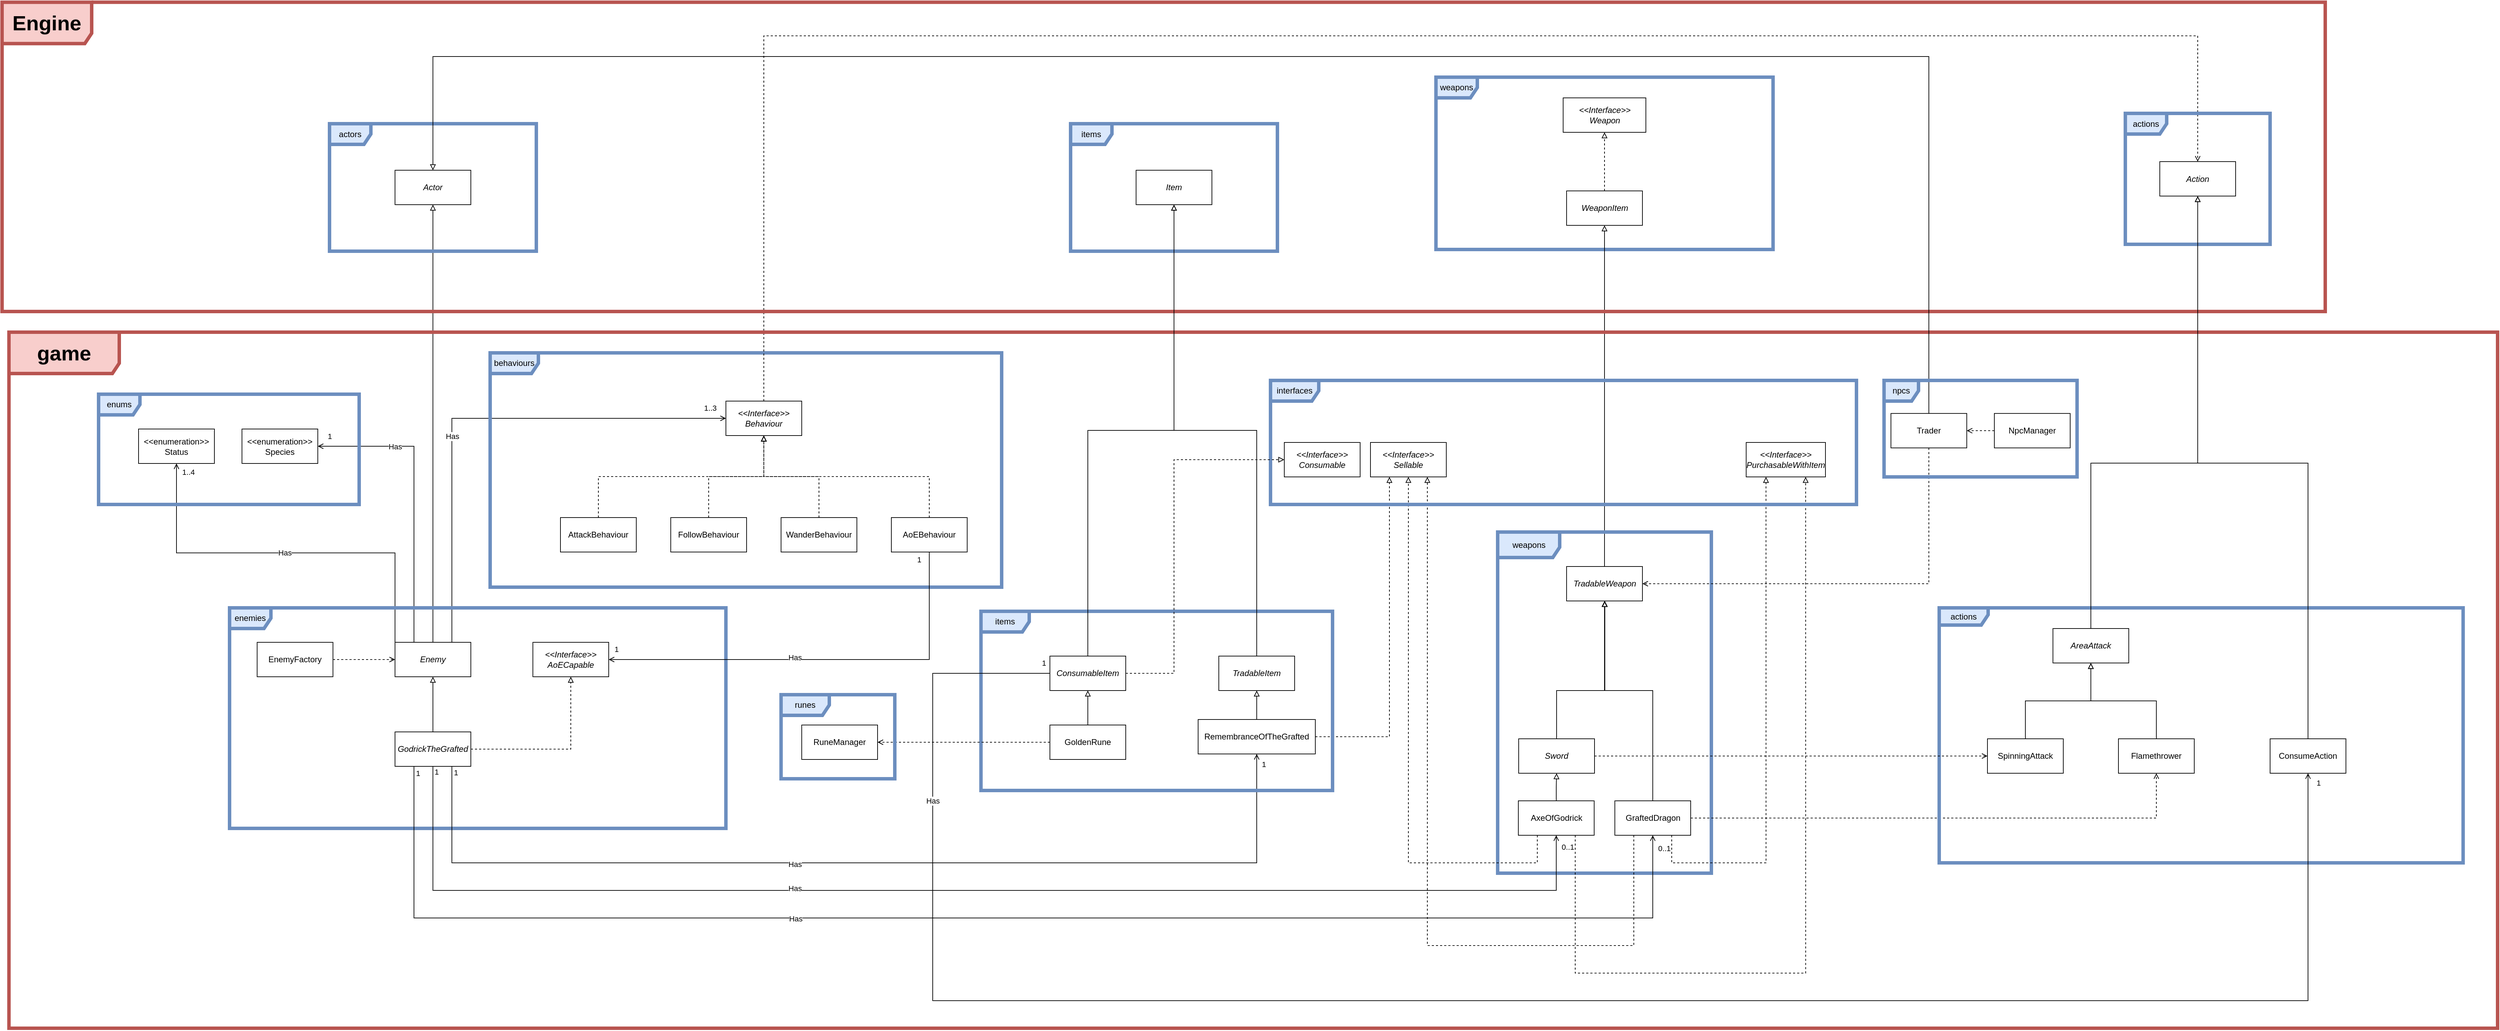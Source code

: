 <mxfile version="21.3.0" type="device">
  <diagram name="Page-1" id="ZRpeHJHbZz1wf80iPmkk">
    <mxGraphModel dx="5170" dy="3650" grid="1" gridSize="10" guides="1" tooltips="1" connect="1" arrows="1" fold="1" page="1" pageScale="1" pageWidth="850" pageHeight="1100" math="0" shadow="0">
      <root>
        <mxCell id="0" />
        <mxCell id="1" parent="0" />
        <mxCell id="Ymar8S3VfAMfCvI-emSc-20" style="edgeStyle=orthogonalEdgeStyle;rounded=0;orthogonalLoop=1;jettySize=auto;html=1;exitX=1;exitY=0.5;exitDx=0;exitDy=0;entryX=0;entryY=0.5;entryDx=0;entryDy=0;dashed=1;endArrow=open;endFill=0;" edge="1" parent="1" source="Ymar8S3VfAMfCvI-emSc-21" target="Ymar8S3VfAMfCvI-emSc-32">
          <mxGeometry relative="1" as="geometry" />
        </mxCell>
        <mxCell id="Ymar8S3VfAMfCvI-emSc-21" value="EnemyFactory" style="html=1;whiteSpace=wrap;" vertex="1" parent="1">
          <mxGeometry x="920" y="480" width="110" height="50" as="geometry" />
        </mxCell>
        <mxCell id="Ymar8S3VfAMfCvI-emSc-22" style="edgeStyle=orthogonalEdgeStyle;rounded=0;orthogonalLoop=1;jettySize=auto;html=1;exitX=0.5;exitY=0;exitDx=0;exitDy=0;endArrow=block;endFill=0;" edge="1" parent="1" source="Ymar8S3VfAMfCvI-emSc-32" target="Ymar8S3VfAMfCvI-emSc-34">
          <mxGeometry relative="1" as="geometry" />
        </mxCell>
        <mxCell id="Ymar8S3VfAMfCvI-emSc-23" style="edgeStyle=orthogonalEdgeStyle;rounded=0;orthogonalLoop=1;jettySize=auto;html=1;exitX=0.75;exitY=0;exitDx=0;exitDy=0;entryX=0;entryY=0.5;entryDx=0;entryDy=0;endArrow=open;endFill=0;" edge="1" parent="1" source="Ymar8S3VfAMfCvI-emSc-32" target="Ymar8S3VfAMfCvI-emSc-50">
          <mxGeometry relative="1" as="geometry" />
        </mxCell>
        <mxCell id="Ymar8S3VfAMfCvI-emSc-24" value="Has" style="edgeLabel;html=1;align=center;verticalAlign=middle;resizable=0;points=[];" vertex="1" connectable="0" parent="Ymar8S3VfAMfCvI-emSc-23">
          <mxGeometry x="-0.181" relative="1" as="geometry">
            <mxPoint y="-3" as="offset" />
          </mxGeometry>
        </mxCell>
        <mxCell id="Ymar8S3VfAMfCvI-emSc-25" value="1..3" style="edgeLabel;html=1;align=center;verticalAlign=middle;resizable=0;points=[];" vertex="1" connectable="0" parent="Ymar8S3VfAMfCvI-emSc-23">
          <mxGeometry x="0.935" relative="1" as="geometry">
            <mxPoint y="-15" as="offset" />
          </mxGeometry>
        </mxCell>
        <mxCell id="Ymar8S3VfAMfCvI-emSc-26" style="edgeStyle=orthogonalEdgeStyle;rounded=0;orthogonalLoop=1;jettySize=auto;html=1;exitX=0.25;exitY=0;exitDx=0;exitDy=0;entryX=1;entryY=0.5;entryDx=0;entryDy=0;endArrow=open;endFill=0;" edge="1" parent="1" source="Ymar8S3VfAMfCvI-emSc-32" target="Ymar8S3VfAMfCvI-emSc-52">
          <mxGeometry relative="1" as="geometry" />
        </mxCell>
        <mxCell id="Ymar8S3VfAMfCvI-emSc-27" value="Has" style="edgeLabel;html=1;align=center;verticalAlign=middle;resizable=0;points=[];" vertex="1" connectable="0" parent="Ymar8S3VfAMfCvI-emSc-26">
          <mxGeometry x="0.474" relative="1" as="geometry">
            <mxPoint as="offset" />
          </mxGeometry>
        </mxCell>
        <mxCell id="Ymar8S3VfAMfCvI-emSc-28" value="1" style="edgeLabel;html=1;align=center;verticalAlign=middle;resizable=0;points=[];" vertex="1" connectable="0" parent="Ymar8S3VfAMfCvI-emSc-26">
          <mxGeometry x="0.921" y="-1" relative="1" as="geometry">
            <mxPoint y="-14" as="offset" />
          </mxGeometry>
        </mxCell>
        <mxCell id="Ymar8S3VfAMfCvI-emSc-29" style="edgeStyle=orthogonalEdgeStyle;rounded=0;orthogonalLoop=1;jettySize=auto;html=1;exitX=0;exitY=0;exitDx=0;exitDy=0;entryX=0.5;entryY=1;entryDx=0;entryDy=0;endArrow=open;endFill=0;" edge="1" parent="1" source="Ymar8S3VfAMfCvI-emSc-32" target="Ymar8S3VfAMfCvI-emSc-53">
          <mxGeometry relative="1" as="geometry" />
        </mxCell>
        <mxCell id="Ymar8S3VfAMfCvI-emSc-30" value="Has" style="edgeLabel;html=1;align=center;verticalAlign=middle;resizable=0;points=[];" vertex="1" connectable="0" parent="Ymar8S3VfAMfCvI-emSc-29">
          <mxGeometry x="-0.021" y="1" relative="1" as="geometry">
            <mxPoint x="-8" y="-2" as="offset" />
          </mxGeometry>
        </mxCell>
        <mxCell id="Ymar8S3VfAMfCvI-emSc-31" value="1..4" style="edgeLabel;html=1;align=center;verticalAlign=middle;resizable=0;points=[];" vertex="1" connectable="0" parent="Ymar8S3VfAMfCvI-emSc-29">
          <mxGeometry x="0.957" y="-1" relative="1" as="geometry">
            <mxPoint x="16" as="offset" />
          </mxGeometry>
        </mxCell>
        <mxCell id="Ymar8S3VfAMfCvI-emSc-32" value="&lt;i&gt;Enemy&lt;/i&gt;" style="html=1;whiteSpace=wrap;" vertex="1" parent="1">
          <mxGeometry x="1120" y="480" width="110" height="50" as="geometry" />
        </mxCell>
        <mxCell id="Ymar8S3VfAMfCvI-emSc-33" value="actors" style="shape=umlFrame;whiteSpace=wrap;html=1;pointerEvents=0;fillColor=#dae8fc;strokeColor=#6c8ebf;strokeWidth=5;" vertex="1" parent="1">
          <mxGeometry x="1025" y="-272.5" width="300" height="185" as="geometry" />
        </mxCell>
        <mxCell id="Ymar8S3VfAMfCvI-emSc-34" value="&lt;i&gt;Actor&lt;/i&gt;" style="html=1;whiteSpace=wrap;" vertex="1" parent="1">
          <mxGeometry x="1120" y="-205" width="110" height="50" as="geometry" />
        </mxCell>
        <mxCell id="Ymar8S3VfAMfCvI-emSc-43" value="behaviours" style="shape=umlFrame;whiteSpace=wrap;html=1;pointerEvents=0;width=70;height=30;fillColor=#dae8fc;strokeColor=#6c8ebf;strokeWidth=5;" vertex="1" parent="1">
          <mxGeometry x="1258" y="60" width="742" height="340" as="geometry" />
        </mxCell>
        <mxCell id="Ymar8S3VfAMfCvI-emSc-96" style="edgeStyle=orthogonalEdgeStyle;rounded=0;orthogonalLoop=1;jettySize=auto;html=1;exitX=0.5;exitY=0;exitDx=0;exitDy=0;dashed=1;endArrow=block;endFill=0;" edge="1" parent="1" source="Ymar8S3VfAMfCvI-emSc-45" target="Ymar8S3VfAMfCvI-emSc-50">
          <mxGeometry relative="1" as="geometry" />
        </mxCell>
        <mxCell id="Ymar8S3VfAMfCvI-emSc-45" value="AttackBehaviour" style="html=1;whiteSpace=wrap;" vertex="1" parent="1">
          <mxGeometry x="1360" y="299" width="110" height="50" as="geometry" />
        </mxCell>
        <mxCell id="Ymar8S3VfAMfCvI-emSc-97" style="edgeStyle=orthogonalEdgeStyle;rounded=0;orthogonalLoop=1;jettySize=auto;html=1;exitX=0.5;exitY=0;exitDx=0;exitDy=0;dashed=1;endArrow=block;endFill=0;" edge="1" parent="1" source="Ymar8S3VfAMfCvI-emSc-47" target="Ymar8S3VfAMfCvI-emSc-50">
          <mxGeometry relative="1" as="geometry" />
        </mxCell>
        <mxCell id="Ymar8S3VfAMfCvI-emSc-47" value="FollowBehaviour" style="html=1;whiteSpace=wrap;" vertex="1" parent="1">
          <mxGeometry x="1520" y="299" width="110" height="50" as="geometry" />
        </mxCell>
        <mxCell id="Ymar8S3VfAMfCvI-emSc-98" style="edgeStyle=orthogonalEdgeStyle;rounded=0;orthogonalLoop=1;jettySize=auto;html=1;exitX=0.5;exitY=0;exitDx=0;exitDy=0;dashed=1;endArrow=block;endFill=0;" edge="1" parent="1" source="Ymar8S3VfAMfCvI-emSc-49" target="Ymar8S3VfAMfCvI-emSc-50">
          <mxGeometry relative="1" as="geometry" />
        </mxCell>
        <mxCell id="Ymar8S3VfAMfCvI-emSc-49" value="WanderBehaviour" style="html=1;whiteSpace=wrap;" vertex="1" parent="1">
          <mxGeometry x="1680" y="299" width="110" height="50" as="geometry" />
        </mxCell>
        <mxCell id="Ymar8S3VfAMfCvI-emSc-144" style="edgeStyle=orthogonalEdgeStyle;rounded=0;orthogonalLoop=1;jettySize=auto;html=1;exitX=0.5;exitY=0;exitDx=0;exitDy=0;entryX=0.5;entryY=0;entryDx=0;entryDy=0;dashed=1;endArrow=open;endFill=0;" edge="1" parent="1" source="Ymar8S3VfAMfCvI-emSc-50" target="Ymar8S3VfAMfCvI-emSc-141">
          <mxGeometry relative="1" as="geometry">
            <Array as="points">
              <mxPoint x="1655" y="-400" />
              <mxPoint x="3735" y="-400" />
            </Array>
          </mxGeometry>
        </mxCell>
        <mxCell id="Ymar8S3VfAMfCvI-emSc-50" value="&lt;i&gt;&amp;lt;&amp;lt;Interface&amp;gt;&amp;gt;&lt;br&gt;Behaviour&lt;br&gt;&lt;/i&gt;" style="html=1;whiteSpace=wrap;" vertex="1" parent="1">
          <mxGeometry x="1600" y="130" width="110" height="50" as="geometry" />
        </mxCell>
        <mxCell id="Ymar8S3VfAMfCvI-emSc-51" value="enums" style="shape=umlFrame;whiteSpace=wrap;html=1;pointerEvents=0;fillColor=#dae8fc;strokeColor=#6c8ebf;strokeWidth=5;" vertex="1" parent="1">
          <mxGeometry x="690" y="120" width="378" height="160" as="geometry" />
        </mxCell>
        <mxCell id="Ymar8S3VfAMfCvI-emSc-52" value="&amp;lt;&amp;lt;enumeration&amp;gt;&amp;gt;&lt;br&gt;Species" style="html=1;whiteSpace=wrap;" vertex="1" parent="1">
          <mxGeometry x="898" y="170.5" width="110" height="50" as="geometry" />
        </mxCell>
        <mxCell id="Ymar8S3VfAMfCvI-emSc-53" value="&amp;lt;&amp;lt;enumeration&amp;gt;&amp;gt;&lt;br&gt;Status" style="html=1;whiteSpace=wrap;" vertex="1" parent="1">
          <mxGeometry x="748" y="170.5" width="110" height="50" as="geometry" />
        </mxCell>
        <mxCell id="Ymar8S3VfAMfCvI-emSc-54" value="weapons" style="shape=umlFrame;whiteSpace=wrap;html=1;pointerEvents=0;fillColor=#dae8fc;strokeColor=#6c8ebf;strokeWidth=5;" vertex="1" parent="1">
          <mxGeometry x="2630" y="-340" width="489" height="250" as="geometry" />
        </mxCell>
        <mxCell id="Ymar8S3VfAMfCvI-emSc-55" style="edgeStyle=orthogonalEdgeStyle;rounded=0;orthogonalLoop=1;jettySize=auto;html=1;exitX=0.5;exitY=0;exitDx=0;exitDy=0;entryX=0.5;entryY=1;entryDx=0;entryDy=0;endArrow=block;endFill=0;dashed=1;" edge="1" parent="1" source="Ymar8S3VfAMfCvI-emSc-56" target="Ymar8S3VfAMfCvI-emSc-57">
          <mxGeometry relative="1" as="geometry" />
        </mxCell>
        <mxCell id="Ymar8S3VfAMfCvI-emSc-56" value="&lt;i&gt;WeaponItem&lt;/i&gt;" style="html=1;whiteSpace=wrap;" vertex="1" parent="1">
          <mxGeometry x="2819.5" y="-175" width="110" height="50" as="geometry" />
        </mxCell>
        <mxCell id="Ymar8S3VfAMfCvI-emSc-57" value="&lt;i&gt;&amp;lt;&amp;lt;Interface&amp;gt;&amp;gt;&lt;br&gt;Weapon&lt;br&gt;&lt;/i&gt;" style="html=1;whiteSpace=wrap;" vertex="1" parent="1">
          <mxGeometry x="2814.5" y="-310" width="120" height="50" as="geometry" />
        </mxCell>
        <mxCell id="Ymar8S3VfAMfCvI-emSc-58" style="edgeStyle=orthogonalEdgeStyle;rounded=0;orthogonalLoop=1;jettySize=auto;html=1;entryX=0.5;entryY=1;entryDx=0;entryDy=0;endArrow=block;endFill=0;" edge="1" parent="1" source="Ymar8S3VfAMfCvI-emSc-60" target="Ymar8S3VfAMfCvI-emSc-56">
          <mxGeometry relative="1" as="geometry">
            <mxPoint x="2625" y="505" as="sourcePoint" />
          </mxGeometry>
        </mxCell>
        <mxCell id="Ymar8S3VfAMfCvI-emSc-60" value="&lt;i&gt;TradableWeapon&lt;/i&gt;" style="html=1;whiteSpace=wrap;" vertex="1" parent="1">
          <mxGeometry x="2819.5" y="370" width="110" height="50" as="geometry" />
        </mxCell>
        <mxCell id="Ymar8S3VfAMfCvI-emSc-64" value="enemies" style="shape=umlFrame;whiteSpace=wrap;html=1;pointerEvents=0;fillColor=#dae8fc;strokeColor=#6c8ebf;strokeWidth=5;" vertex="1" parent="1">
          <mxGeometry x="880" y="430" width="720" height="320" as="geometry" />
        </mxCell>
        <mxCell id="Ymar8S3VfAMfCvI-emSc-66" value="weapons" style="shape=umlFrame;whiteSpace=wrap;html=1;pointerEvents=0;width=90;height=37;strokeWidth=5;fillColor=#dae8fc;strokeColor=#6c8ebf;" vertex="1" parent="1">
          <mxGeometry x="2719.5" y="320" width="310" height="495" as="geometry" />
        </mxCell>
        <mxCell id="Ymar8S3VfAMfCvI-emSc-67" value="&lt;b&gt;&lt;font style=&quot;font-size: 30px;&quot;&gt;Engine&lt;/font&gt;&lt;/b&gt;" style="shape=umlFrame;whiteSpace=wrap;html=1;pointerEvents=0;strokeWidth=5;fillColor=#f8cecc;strokeColor=#b85450;width=130;height=60;" vertex="1" parent="1">
          <mxGeometry x="550" y="-448.75" width="3370" height="448.75" as="geometry" />
        </mxCell>
        <mxCell id="Ymar8S3VfAMfCvI-emSc-68" value="&lt;b&gt;&lt;font style=&quot;font-size: 30px;&quot;&gt;game&lt;/font&gt;&lt;/b&gt;" style="shape=umlFrame;whiteSpace=wrap;html=1;pointerEvents=0;strokeWidth=5;fillColor=#f8cecc;strokeColor=#b85450;width=160;height=60;" vertex="1" parent="1">
          <mxGeometry x="560" y="30" width="3610" height="1010" as="geometry" />
        </mxCell>
        <mxCell id="Ymar8S3VfAMfCvI-emSc-81" style="edgeStyle=orthogonalEdgeStyle;rounded=0;orthogonalLoop=1;jettySize=auto;html=1;exitX=0.5;exitY=0;exitDx=0;exitDy=0;entryX=0.5;entryY=1;entryDx=0;entryDy=0;endArrow=block;endFill=0;" edge="1" parent="1" source="Ymar8S3VfAMfCvI-emSc-69" target="Ymar8S3VfAMfCvI-emSc-32">
          <mxGeometry relative="1" as="geometry" />
        </mxCell>
        <mxCell id="Ymar8S3VfAMfCvI-emSc-83" style="edgeStyle=orthogonalEdgeStyle;rounded=0;orthogonalLoop=1;jettySize=auto;html=1;exitX=1;exitY=0.5;exitDx=0;exitDy=0;entryX=0.5;entryY=1;entryDx=0;entryDy=0;dashed=1;endArrow=block;endFill=0;" edge="1" parent="1" source="Ymar8S3VfAMfCvI-emSc-69" target="Ymar8S3VfAMfCvI-emSc-70">
          <mxGeometry relative="1" as="geometry" />
        </mxCell>
        <mxCell id="Ymar8S3VfAMfCvI-emSc-112" style="edgeStyle=orthogonalEdgeStyle;rounded=0;orthogonalLoop=1;jettySize=auto;html=1;exitX=0.75;exitY=1;exitDx=0;exitDy=0;entryX=0.5;entryY=1;entryDx=0;entryDy=0;endArrow=open;endFill=0;" edge="1" parent="1" source="Ymar8S3VfAMfCvI-emSc-69" target="Ymar8S3VfAMfCvI-emSc-73">
          <mxGeometry relative="1" as="geometry">
            <Array as="points">
              <mxPoint x="1203" y="800" />
              <mxPoint x="2370" y="800" />
            </Array>
          </mxGeometry>
        </mxCell>
        <mxCell id="Ymar8S3VfAMfCvI-emSc-115" value="Has" style="edgeLabel;html=1;align=center;verticalAlign=middle;resizable=0;points=[];" vertex="1" connectable="0" parent="Ymar8S3VfAMfCvI-emSc-112">
          <mxGeometry x="-0.129" y="-2" relative="1" as="geometry">
            <mxPoint x="-1" as="offset" />
          </mxGeometry>
        </mxCell>
        <mxCell id="Ymar8S3VfAMfCvI-emSc-118" value="1" style="edgeLabel;html=1;align=center;verticalAlign=middle;resizable=0;points=[];" vertex="1" connectable="0" parent="Ymar8S3VfAMfCvI-emSc-112">
          <mxGeometry x="0.98" y="-1" relative="1" as="geometry">
            <mxPoint x="9" as="offset" />
          </mxGeometry>
        </mxCell>
        <mxCell id="Ymar8S3VfAMfCvI-emSc-121" value="1" style="edgeLabel;html=1;align=center;verticalAlign=middle;resizable=0;points=[];" vertex="1" connectable="0" parent="Ymar8S3VfAMfCvI-emSc-112">
          <mxGeometry x="-0.991" relative="1" as="geometry">
            <mxPoint x="5" y="2" as="offset" />
          </mxGeometry>
        </mxCell>
        <mxCell id="Ymar8S3VfAMfCvI-emSc-113" style="edgeStyle=orthogonalEdgeStyle;rounded=0;orthogonalLoop=1;jettySize=auto;html=1;exitX=0.5;exitY=1;exitDx=0;exitDy=0;entryX=0.5;entryY=1;entryDx=0;entryDy=0;endArrow=open;endFill=0;" edge="1" parent="1" source="Ymar8S3VfAMfCvI-emSc-69" target="Ymar8S3VfAMfCvI-emSc-79">
          <mxGeometry relative="1" as="geometry">
            <Array as="points">
              <mxPoint x="1175" y="840" />
              <mxPoint x="2804" y="840" />
            </Array>
          </mxGeometry>
        </mxCell>
        <mxCell id="Ymar8S3VfAMfCvI-emSc-116" value="Has" style="edgeLabel;html=1;align=center;verticalAlign=middle;resizable=0;points=[];" vertex="1" connectable="0" parent="Ymar8S3VfAMfCvI-emSc-113">
          <mxGeometry x="-0.298" y="3" relative="1" as="geometry">
            <mxPoint x="42" as="offset" />
          </mxGeometry>
        </mxCell>
        <mxCell id="Ymar8S3VfAMfCvI-emSc-119" value="0..1" style="edgeLabel;html=1;align=center;verticalAlign=middle;resizable=0;points=[];" vertex="1" connectable="0" parent="Ymar8S3VfAMfCvI-emSc-113">
          <mxGeometry x="0.982" y="-2" relative="1" as="geometry">
            <mxPoint x="14" as="offset" />
          </mxGeometry>
        </mxCell>
        <mxCell id="Ymar8S3VfAMfCvI-emSc-122" value="1" style="edgeLabel;html=1;align=center;verticalAlign=middle;resizable=0;points=[];" vertex="1" connectable="0" parent="Ymar8S3VfAMfCvI-emSc-113">
          <mxGeometry x="-0.994" y="1" relative="1" as="geometry">
            <mxPoint x="4" y="2" as="offset" />
          </mxGeometry>
        </mxCell>
        <mxCell id="Ymar8S3VfAMfCvI-emSc-114" style="edgeStyle=orthogonalEdgeStyle;rounded=0;orthogonalLoop=1;jettySize=auto;html=1;exitX=0.25;exitY=1;exitDx=0;exitDy=0;entryX=0.5;entryY=1;entryDx=0;entryDy=0;endArrow=open;endFill=0;" edge="1" parent="1" source="Ymar8S3VfAMfCvI-emSc-69" target="Ymar8S3VfAMfCvI-emSc-80">
          <mxGeometry relative="1" as="geometry">
            <Array as="points">
              <mxPoint x="1148" y="880" />
              <mxPoint x="2944" y="880" />
            </Array>
          </mxGeometry>
        </mxCell>
        <mxCell id="Ymar8S3VfAMfCvI-emSc-117" value="Has" style="edgeLabel;html=1;align=center;verticalAlign=middle;resizable=0;points=[];" vertex="1" connectable="0" parent="Ymar8S3VfAMfCvI-emSc-114">
          <mxGeometry x="-0.315" y="-1" relative="1" as="geometry">
            <mxPoint x="41" as="offset" />
          </mxGeometry>
        </mxCell>
        <mxCell id="Ymar8S3VfAMfCvI-emSc-120" value="0..1" style="edgeLabel;html=1;align=center;verticalAlign=middle;resizable=0;points=[];" vertex="1" connectable="0" parent="Ymar8S3VfAMfCvI-emSc-114">
          <mxGeometry x="0.981" y="-2" relative="1" as="geometry">
            <mxPoint x="14" y="-2" as="offset" />
          </mxGeometry>
        </mxCell>
        <mxCell id="Ymar8S3VfAMfCvI-emSc-123" value="1" style="edgeLabel;html=1;align=center;verticalAlign=middle;resizable=0;points=[];" vertex="1" connectable="0" parent="Ymar8S3VfAMfCvI-emSc-114">
          <mxGeometry x="-0.99" y="-1" relative="1" as="geometry">
            <mxPoint x="6" y="-1" as="offset" />
          </mxGeometry>
        </mxCell>
        <mxCell id="Ymar8S3VfAMfCvI-emSc-69" value="&lt;i&gt;GodrickTheGrafted&lt;/i&gt;" style="html=1;whiteSpace=wrap;" vertex="1" parent="1">
          <mxGeometry x="1120" y="610" width="110" height="50" as="geometry" />
        </mxCell>
        <mxCell id="Ymar8S3VfAMfCvI-emSc-70" value="&lt;i&gt;&amp;lt;&amp;lt;Interface&amp;gt;&amp;gt;&lt;br&gt;AoECapable&lt;br&gt;&lt;/i&gt;" style="html=1;whiteSpace=wrap;" vertex="1" parent="1">
          <mxGeometry x="1320" y="480" width="110" height="50" as="geometry" />
        </mxCell>
        <mxCell id="Ymar8S3VfAMfCvI-emSc-99" style="edgeStyle=orthogonalEdgeStyle;rounded=0;orthogonalLoop=1;jettySize=auto;html=1;exitX=0.5;exitY=0;exitDx=0;exitDy=0;dashed=1;endArrow=block;endFill=0;" edge="1" parent="1" source="Ymar8S3VfAMfCvI-emSc-71" target="Ymar8S3VfAMfCvI-emSc-50">
          <mxGeometry relative="1" as="geometry" />
        </mxCell>
        <mxCell id="Ymar8S3VfAMfCvI-emSc-100" style="edgeStyle=orthogonalEdgeStyle;rounded=0;orthogonalLoop=1;jettySize=auto;html=1;exitX=0.5;exitY=1;exitDx=0;exitDy=0;entryX=1;entryY=0.5;entryDx=0;entryDy=0;endArrow=open;endFill=0;" edge="1" parent="1" source="Ymar8S3VfAMfCvI-emSc-71" target="Ymar8S3VfAMfCvI-emSc-70">
          <mxGeometry relative="1" as="geometry" />
        </mxCell>
        <mxCell id="Ymar8S3VfAMfCvI-emSc-101" value="Has" style="edgeLabel;html=1;align=center;verticalAlign=middle;resizable=0;points=[];" vertex="1" connectable="0" parent="Ymar8S3VfAMfCvI-emSc-100">
          <mxGeometry x="0.119" y="-3" relative="1" as="geometry">
            <mxPoint x="-4" as="offset" />
          </mxGeometry>
        </mxCell>
        <mxCell id="Ymar8S3VfAMfCvI-emSc-102" value="1" style="edgeLabel;html=1;align=center;verticalAlign=middle;resizable=0;points=[];" vertex="1" connectable="0" parent="Ymar8S3VfAMfCvI-emSc-100">
          <mxGeometry x="0.921" y="-3" relative="1" as="geometry">
            <mxPoint x="-14" y="-12" as="offset" />
          </mxGeometry>
        </mxCell>
        <mxCell id="Ymar8S3VfAMfCvI-emSc-103" value="1" style="edgeLabel;html=1;align=center;verticalAlign=middle;resizable=0;points=[];" vertex="1" connectable="0" parent="Ymar8S3VfAMfCvI-emSc-100">
          <mxGeometry x="-0.932" y="1" relative="1" as="geometry">
            <mxPoint x="-16" y="-10" as="offset" />
          </mxGeometry>
        </mxCell>
        <mxCell id="Ymar8S3VfAMfCvI-emSc-71" value="AoEBehaviour" style="html=1;whiteSpace=wrap;" vertex="1" parent="1">
          <mxGeometry x="1840" y="299" width="110" height="50" as="geometry" />
        </mxCell>
        <mxCell id="Ymar8S3VfAMfCvI-emSc-106" style="edgeStyle=orthogonalEdgeStyle;rounded=0;orthogonalLoop=1;jettySize=auto;html=1;exitX=0.5;exitY=0;exitDx=0;exitDy=0;entryX=0.5;entryY=1;entryDx=0;entryDy=0;endArrow=block;endFill=0;" edge="1" parent="1" source="Ymar8S3VfAMfCvI-emSc-73" target="Ymar8S3VfAMfCvI-emSc-78">
          <mxGeometry relative="1" as="geometry" />
        </mxCell>
        <mxCell id="Ymar8S3VfAMfCvI-emSc-109" style="edgeStyle=orthogonalEdgeStyle;rounded=0;orthogonalLoop=1;jettySize=auto;html=1;exitX=1;exitY=0.5;exitDx=0;exitDy=0;entryX=0.25;entryY=1;entryDx=0;entryDy=0;dashed=1;endArrow=block;endFill=0;" edge="1" parent="1" source="Ymar8S3VfAMfCvI-emSc-73" target="Ymar8S3VfAMfCvI-emSc-108">
          <mxGeometry relative="1" as="geometry" />
        </mxCell>
        <mxCell id="Ymar8S3VfAMfCvI-emSc-73" value="RemembranceOfTheGrafted" style="html=1;whiteSpace=wrap;" vertex="1" parent="1">
          <mxGeometry x="2285" y="592" width="170" height="50" as="geometry" />
        </mxCell>
        <mxCell id="Ymar8S3VfAMfCvI-emSc-74" value="items" style="shape=umlFrame;whiteSpace=wrap;html=1;pointerEvents=0;width=70;height=30;fillColor=#dae8fc;strokeColor=#6c8ebf;strokeWidth=5;" vertex="1" parent="1">
          <mxGeometry x="1970" y="435" width="510" height="260" as="geometry" />
        </mxCell>
        <mxCell id="Ymar8S3VfAMfCvI-emSc-75" value="items" style="shape=umlFrame;whiteSpace=wrap;html=1;pointerEvents=0;fillColor=#dae8fc;strokeColor=#6c8ebf;strokeWidth=5;" vertex="1" parent="1">
          <mxGeometry x="2100" y="-272.5" width="300" height="185" as="geometry" />
        </mxCell>
        <mxCell id="Ymar8S3VfAMfCvI-emSc-77" value="&lt;i&gt;Item&lt;/i&gt;" style="html=1;whiteSpace=wrap;" vertex="1" parent="1">
          <mxGeometry x="2195" y="-205" width="110" height="50" as="geometry" />
        </mxCell>
        <mxCell id="Ymar8S3VfAMfCvI-emSc-105" style="edgeStyle=orthogonalEdgeStyle;rounded=0;orthogonalLoop=1;jettySize=auto;html=1;exitX=0.5;exitY=0;exitDx=0;exitDy=0;entryX=0.5;entryY=1;entryDx=0;entryDy=0;endArrow=block;endFill=0;" edge="1" parent="1" source="Ymar8S3VfAMfCvI-emSc-78" target="Ymar8S3VfAMfCvI-emSc-77">
          <mxGeometry relative="1" as="geometry" />
        </mxCell>
        <mxCell id="Ymar8S3VfAMfCvI-emSc-78" value="&lt;i&gt;TradableItem&lt;/i&gt;" style="html=1;whiteSpace=wrap;" vertex="1" parent="1">
          <mxGeometry x="2315" y="500" width="110" height="50" as="geometry" />
        </mxCell>
        <mxCell id="Ymar8S3VfAMfCvI-emSc-110" style="edgeStyle=orthogonalEdgeStyle;rounded=0;orthogonalLoop=1;jettySize=auto;html=1;exitX=0.5;exitY=0;exitDx=0;exitDy=0;endArrow=block;endFill=0;" edge="1" parent="1" source="Ymar8S3VfAMfCvI-emSc-152" target="Ymar8S3VfAMfCvI-emSc-60">
          <mxGeometry relative="1" as="geometry">
            <Array as="points">
              <mxPoint x="2805" y="620" />
              <mxPoint x="2805" y="550" />
              <mxPoint x="2875" y="550" />
            </Array>
          </mxGeometry>
        </mxCell>
        <mxCell id="Ymar8S3VfAMfCvI-emSc-153" style="edgeStyle=orthogonalEdgeStyle;rounded=0;orthogonalLoop=1;jettySize=auto;html=1;exitX=0.5;exitY=0;exitDx=0;exitDy=0;entryX=0.5;entryY=1;entryDx=0;entryDy=0;endArrow=block;endFill=0;" edge="1" parent="1" source="Ymar8S3VfAMfCvI-emSc-79" target="Ymar8S3VfAMfCvI-emSc-152">
          <mxGeometry relative="1" as="geometry" />
        </mxCell>
        <mxCell id="Ymar8S3VfAMfCvI-emSc-157" style="edgeStyle=orthogonalEdgeStyle;rounded=0;orthogonalLoop=1;jettySize=auto;html=1;exitX=0.25;exitY=1;exitDx=0;exitDy=0;entryX=0.5;entryY=1;entryDx=0;entryDy=0;dashed=1;endArrow=block;endFill=0;" edge="1" parent="1" source="Ymar8S3VfAMfCvI-emSc-79" target="Ymar8S3VfAMfCvI-emSc-108">
          <mxGeometry relative="1" as="geometry">
            <Array as="points">
              <mxPoint x="2777" y="800" />
              <mxPoint x="2590" y="800" />
            </Array>
          </mxGeometry>
        </mxCell>
        <mxCell id="Ymar8S3VfAMfCvI-emSc-160" style="edgeStyle=orthogonalEdgeStyle;rounded=0;orthogonalLoop=1;jettySize=auto;html=1;exitX=0.75;exitY=1;exitDx=0;exitDy=0;entryX=0.75;entryY=1;entryDx=0;entryDy=0;dashed=1;endArrow=block;endFill=0;" edge="1" parent="1" source="Ymar8S3VfAMfCvI-emSc-79" target="Ymar8S3VfAMfCvI-emSc-147">
          <mxGeometry relative="1" as="geometry">
            <Array as="points">
              <mxPoint x="2832" y="960" />
              <mxPoint x="3166" y="960" />
            </Array>
          </mxGeometry>
        </mxCell>
        <mxCell id="Ymar8S3VfAMfCvI-emSc-79" value="AxeOfGodrick" style="html=1;whiteSpace=wrap;" vertex="1" parent="1">
          <mxGeometry x="2749.5" y="710" width="110" height="50" as="geometry" />
        </mxCell>
        <mxCell id="Ymar8S3VfAMfCvI-emSc-154" style="edgeStyle=orthogonalEdgeStyle;rounded=0;orthogonalLoop=1;jettySize=auto;html=1;exitX=0.5;exitY=0;exitDx=0;exitDy=0;entryX=0.5;entryY=1;entryDx=0;entryDy=0;endArrow=block;endFill=0;" edge="1" parent="1" source="Ymar8S3VfAMfCvI-emSc-80" target="Ymar8S3VfAMfCvI-emSc-60">
          <mxGeometry relative="1" as="geometry">
            <Array as="points">
              <mxPoint x="2945" y="550" />
              <mxPoint x="2875" y="550" />
            </Array>
          </mxGeometry>
        </mxCell>
        <mxCell id="Ymar8S3VfAMfCvI-emSc-155" style="edgeStyle=orthogonalEdgeStyle;rounded=0;orthogonalLoop=1;jettySize=auto;html=1;exitX=1;exitY=0.5;exitDx=0;exitDy=0;entryX=0.5;entryY=1;entryDx=0;entryDy=0;dashed=1;endArrow=open;endFill=0;" edge="1" parent="1" source="Ymar8S3VfAMfCvI-emSc-80" target="Ymar8S3VfAMfCvI-emSc-143">
          <mxGeometry relative="1" as="geometry" />
        </mxCell>
        <mxCell id="Ymar8S3VfAMfCvI-emSc-158" style="edgeStyle=orthogonalEdgeStyle;rounded=0;orthogonalLoop=1;jettySize=auto;html=1;exitX=0.25;exitY=1;exitDx=0;exitDy=0;entryX=0.75;entryY=1;entryDx=0;entryDy=0;dashed=1;endArrow=block;endFill=0;" edge="1" parent="1" source="Ymar8S3VfAMfCvI-emSc-80" target="Ymar8S3VfAMfCvI-emSc-108">
          <mxGeometry relative="1" as="geometry">
            <Array as="points">
              <mxPoint x="2917" y="920" />
              <mxPoint x="2618" y="920" />
            </Array>
          </mxGeometry>
        </mxCell>
        <mxCell id="Ymar8S3VfAMfCvI-emSc-159" style="edgeStyle=orthogonalEdgeStyle;rounded=0;orthogonalLoop=1;jettySize=auto;html=1;exitX=0.75;exitY=1;exitDx=0;exitDy=0;entryX=0.25;entryY=1;entryDx=0;entryDy=0;dashed=1;endArrow=block;endFill=0;" edge="1" parent="1" source="Ymar8S3VfAMfCvI-emSc-80" target="Ymar8S3VfAMfCvI-emSc-147">
          <mxGeometry relative="1" as="geometry">
            <Array as="points">
              <mxPoint x="2972" y="800" />
              <mxPoint x="3109" y="800" />
            </Array>
          </mxGeometry>
        </mxCell>
        <mxCell id="Ymar8S3VfAMfCvI-emSc-80" value="GraftedDragon" style="html=1;whiteSpace=wrap;" vertex="1" parent="1">
          <mxGeometry x="2889.5" y="710" width="110" height="50" as="geometry" />
        </mxCell>
        <mxCell id="Ymar8S3VfAMfCvI-emSc-107" value="interfaces" style="shape=umlFrame;whiteSpace=wrap;html=1;pointerEvents=0;width=70;height=30;fillColor=#dae8fc;strokeColor=#6c8ebf;strokeWidth=5;" vertex="1" parent="1">
          <mxGeometry x="2390" y="100" width="850" height="180" as="geometry" />
        </mxCell>
        <mxCell id="Ymar8S3VfAMfCvI-emSc-108" value="&lt;i&gt;&amp;lt;&amp;lt;Interface&amp;gt;&amp;gt;&lt;br&gt;Sellable&lt;/i&gt;" style="html=1;whiteSpace=wrap;" vertex="1" parent="1">
          <mxGeometry x="2535" y="190" width="110" height="50" as="geometry" />
        </mxCell>
        <mxCell id="Ymar8S3VfAMfCvI-emSc-132" value="actions" style="shape=umlFrame;whiteSpace=wrap;html=1;pointerEvents=0;width=71;height=25;fillColor=#dae8fc;strokeColor=#6c8ebf;strokeWidth=5;" vertex="1" parent="1">
          <mxGeometry x="3360" y="430" width="760" height="370" as="geometry" />
        </mxCell>
        <mxCell id="Ymar8S3VfAMfCvI-emSc-142" style="edgeStyle=orthogonalEdgeStyle;rounded=0;orthogonalLoop=1;jettySize=auto;html=1;exitX=0.5;exitY=0;exitDx=0;exitDy=0;entryX=0.5;entryY=1;entryDx=0;entryDy=0;endArrow=block;endFill=0;" edge="1" parent="1" source="Ymar8S3VfAMfCvI-emSc-133" target="Ymar8S3VfAMfCvI-emSc-141">
          <mxGeometry relative="1" as="geometry">
            <Array as="points">
              <mxPoint x="3580" y="220" />
              <mxPoint x="3735" y="220" />
            </Array>
          </mxGeometry>
        </mxCell>
        <mxCell id="Ymar8S3VfAMfCvI-emSc-133" value="&lt;i&gt;AreaAttack&lt;/i&gt;" style="html=1;whiteSpace=wrap;" vertex="1" parent="1">
          <mxGeometry x="3525" y="460" width="110" height="50" as="geometry" />
        </mxCell>
        <mxCell id="Ymar8S3VfAMfCvI-emSc-134" style="edgeStyle=orthogonalEdgeStyle;rounded=0;orthogonalLoop=1;jettySize=auto;html=1;exitX=0.5;exitY=0;exitDx=0;exitDy=0;entryX=0.5;entryY=1;entryDx=0;entryDy=0;endArrow=block;endFill=0;" edge="1" parent="1" source="Ymar8S3VfAMfCvI-emSc-135" target="Ymar8S3VfAMfCvI-emSc-133">
          <mxGeometry relative="1" as="geometry" />
        </mxCell>
        <mxCell id="Ymar8S3VfAMfCvI-emSc-135" value="SpinningAttack" style="html=1;whiteSpace=wrap;" vertex="1" parent="1">
          <mxGeometry x="3430" y="620" width="110" height="50" as="geometry" />
        </mxCell>
        <mxCell id="Ymar8S3VfAMfCvI-emSc-138" style="edgeStyle=orthogonalEdgeStyle;rounded=0;orthogonalLoop=1;jettySize=auto;html=1;exitX=0.5;exitY=0;exitDx=0;exitDy=0;entryX=0.5;entryY=1;entryDx=0;entryDy=0;endArrow=block;endFill=0;" edge="1" parent="1" target="Ymar8S3VfAMfCvI-emSc-133">
          <mxGeometry relative="1" as="geometry">
            <Array as="points">
              <mxPoint x="3675" y="565" />
              <mxPoint x="3580" y="565" />
            </Array>
            <mxPoint x="3675" y="620" as="sourcePoint" />
          </mxGeometry>
        </mxCell>
        <mxCell id="Ymar8S3VfAMfCvI-emSc-140" value="actions" style="shape=umlFrame;whiteSpace=wrap;html=1;pointerEvents=0;fillColor=#dae8fc;strokeColor=#6c8ebf;strokeWidth=5;" vertex="1" parent="1">
          <mxGeometry x="3630" y="-287.5" width="210" height="190" as="geometry" />
        </mxCell>
        <mxCell id="Ymar8S3VfAMfCvI-emSc-141" value="&lt;i&gt;Action&lt;/i&gt;" style="html=1;whiteSpace=wrap;" vertex="1" parent="1">
          <mxGeometry x="3680" y="-217.5" width="110" height="50" as="geometry" />
        </mxCell>
        <mxCell id="Ymar8S3VfAMfCvI-emSc-143" value="Flamethrower" style="html=1;whiteSpace=wrap;" vertex="1" parent="1">
          <mxGeometry x="3620" y="620" width="110" height="50" as="geometry" />
        </mxCell>
        <mxCell id="Ymar8S3VfAMfCvI-emSc-148" style="edgeStyle=orthogonalEdgeStyle;rounded=0;orthogonalLoop=1;jettySize=auto;html=1;exitX=1;exitY=0.5;exitDx=0;exitDy=0;entryX=0;entryY=0.5;entryDx=0;entryDy=0;dashed=1;endArrow=open;endFill=0;" edge="1" parent="1" source="Ymar8S3VfAMfCvI-emSc-152" target="Ymar8S3VfAMfCvI-emSc-135">
          <mxGeometry relative="1" as="geometry">
            <mxPoint x="2999.5" y="645" as="sourcePoint" />
          </mxGeometry>
        </mxCell>
        <mxCell id="Ymar8S3VfAMfCvI-emSc-147" value="&lt;i&gt;&amp;lt;&amp;lt;Interface&amp;gt;&amp;gt;&lt;br&gt;PurchasableWithItem&lt;/i&gt;" style="html=1;whiteSpace=wrap;" vertex="1" parent="1">
          <mxGeometry x="3080" y="190" width="115" height="50" as="geometry" />
        </mxCell>
        <mxCell id="Ymar8S3VfAMfCvI-emSc-152" value="&lt;i&gt;Sword&lt;/i&gt;" style="html=1;whiteSpace=wrap;" vertex="1" parent="1">
          <mxGeometry x="2750" y="620" width="110" height="50" as="geometry" />
        </mxCell>
        <mxCell id="Ymar8S3VfAMfCvI-emSc-163" style="edgeStyle=orthogonalEdgeStyle;rounded=0;orthogonalLoop=1;jettySize=auto;html=1;exitX=0.5;exitY=1;exitDx=0;exitDy=0;entryX=1;entryY=0.5;entryDx=0;entryDy=0;dashed=1;endArrow=open;endFill=0;" edge="1" parent="1" source="Ymar8S3VfAMfCvI-emSc-161" target="Ymar8S3VfAMfCvI-emSc-60">
          <mxGeometry relative="1" as="geometry" />
        </mxCell>
        <mxCell id="Ymar8S3VfAMfCvI-emSc-165" style="edgeStyle=orthogonalEdgeStyle;rounded=0;orthogonalLoop=1;jettySize=auto;html=1;exitX=0.5;exitY=0;exitDx=0;exitDy=0;entryX=0.5;entryY=0;entryDx=0;entryDy=0;endArrow=block;endFill=0;" edge="1" parent="1" source="Ymar8S3VfAMfCvI-emSc-161" target="Ymar8S3VfAMfCvI-emSc-34">
          <mxGeometry relative="1" as="geometry">
            <Array as="points">
              <mxPoint x="3345" y="-370" />
              <mxPoint x="1175" y="-370" />
            </Array>
          </mxGeometry>
        </mxCell>
        <mxCell id="Ymar8S3VfAMfCvI-emSc-161" value="Trader" style="html=1;whiteSpace=wrap;" vertex="1" parent="1">
          <mxGeometry x="3290" y="147.91" width="110" height="50" as="geometry" />
        </mxCell>
        <mxCell id="Ymar8S3VfAMfCvI-emSc-162" value="npcs" style="shape=umlFrame;whiteSpace=wrap;html=1;pointerEvents=0;strokeWidth=5;fillColor=#dae8fc;strokeColor=#6c8ebf;width=50;height=30;" vertex="1" parent="1">
          <mxGeometry x="3280" y="100" width="280" height="140" as="geometry" />
        </mxCell>
        <mxCell id="Ymar8S3VfAMfCvI-emSc-168" style="edgeStyle=orthogonalEdgeStyle;rounded=0;orthogonalLoop=1;jettySize=auto;html=1;exitX=0.5;exitY=0;exitDx=0;exitDy=0;endArrow=block;endFill=0;" edge="1" parent="1" source="Ymar8S3VfAMfCvI-emSc-166" target="Ymar8S3VfAMfCvI-emSc-77">
          <mxGeometry relative="1" as="geometry" />
        </mxCell>
        <mxCell id="Ymar8S3VfAMfCvI-emSc-173" style="edgeStyle=orthogonalEdgeStyle;rounded=0;orthogonalLoop=1;jettySize=auto;html=1;exitX=1;exitY=0.5;exitDx=0;exitDy=0;entryX=0;entryY=0.5;entryDx=0;entryDy=0;dashed=1;endArrow=block;endFill=0;" edge="1" parent="1" source="Ymar8S3VfAMfCvI-emSc-166" target="Ymar8S3VfAMfCvI-emSc-172">
          <mxGeometry relative="1" as="geometry">
            <Array as="points">
              <mxPoint x="2250" y="525" />
              <mxPoint x="2250" y="215" />
            </Array>
          </mxGeometry>
        </mxCell>
        <mxCell id="Ymar8S3VfAMfCvI-emSc-166" value="&lt;i&gt;ConsumableItem&lt;/i&gt;" style="html=1;whiteSpace=wrap;" vertex="1" parent="1">
          <mxGeometry x="2070" y="500" width="110" height="50" as="geometry" />
        </mxCell>
        <mxCell id="Ymar8S3VfAMfCvI-emSc-169" style="edgeStyle=orthogonalEdgeStyle;rounded=0;orthogonalLoop=1;jettySize=auto;html=1;exitX=0.5;exitY=0;exitDx=0;exitDy=0;entryX=0.5;entryY=1;entryDx=0;entryDy=0;endArrow=block;endFill=0;" edge="1" parent="1" source="Ymar8S3VfAMfCvI-emSc-167" target="Ymar8S3VfAMfCvI-emSc-166">
          <mxGeometry relative="1" as="geometry" />
        </mxCell>
        <mxCell id="Ymar8S3VfAMfCvI-emSc-178" style="edgeStyle=orthogonalEdgeStyle;rounded=0;orthogonalLoop=1;jettySize=auto;html=1;exitX=0;exitY=0.5;exitDx=0;exitDy=0;entryX=0.5;entryY=1;entryDx=0;entryDy=0;endArrow=open;endFill=0;" edge="1" parent="1" source="Ymar8S3VfAMfCvI-emSc-166" target="Ymar8S3VfAMfCvI-emSc-175">
          <mxGeometry relative="1" as="geometry">
            <Array as="points">
              <mxPoint x="1900" y="525" />
              <mxPoint x="1900" y="1000" />
              <mxPoint x="3895" y="1000" />
            </Array>
          </mxGeometry>
        </mxCell>
        <mxCell id="Ymar8S3VfAMfCvI-emSc-179" value="1" style="edgeLabel;html=1;align=center;verticalAlign=middle;resizable=0;points=[];" vertex="1" connectable="0" parent="Ymar8S3VfAMfCvI-emSc-178">
          <mxGeometry x="0.984" y="3" relative="1" as="geometry">
            <mxPoint x="18" y="-10" as="offset" />
          </mxGeometry>
        </mxCell>
        <mxCell id="Ymar8S3VfAMfCvI-emSc-180" value="Has" style="edgeLabel;html=1;align=center;verticalAlign=middle;resizable=0;points=[];" vertex="1" connectable="0" parent="Ymar8S3VfAMfCvI-emSc-178">
          <mxGeometry x="-0.754" y="-4" relative="1" as="geometry">
            <mxPoint x="4" y="-11" as="offset" />
          </mxGeometry>
        </mxCell>
        <mxCell id="Ymar8S3VfAMfCvI-emSc-181" value="1" style="edgeLabel;html=1;align=center;verticalAlign=middle;resizable=0;points=[];" vertex="1" connectable="0" parent="Ymar8S3VfAMfCvI-emSc-178">
          <mxGeometry x="-0.97" y="-2" relative="1" as="geometry">
            <mxPoint x="35" y="-13" as="offset" />
          </mxGeometry>
        </mxCell>
        <mxCell id="Ymar8S3VfAMfCvI-emSc-183" style="edgeStyle=orthogonalEdgeStyle;rounded=0;orthogonalLoop=1;jettySize=auto;html=1;exitX=0;exitY=0.5;exitDx=0;exitDy=0;entryX=1;entryY=0.5;entryDx=0;entryDy=0;dashed=1;endArrow=open;endFill=0;" edge="1" parent="1" source="Ymar8S3VfAMfCvI-emSc-167" target="Ymar8S3VfAMfCvI-emSc-182">
          <mxGeometry relative="1" as="geometry" />
        </mxCell>
        <mxCell id="Ymar8S3VfAMfCvI-emSc-167" value="GoldenRune" style="html=1;whiteSpace=wrap;" vertex="1" parent="1">
          <mxGeometry x="2070" y="600" width="110" height="50" as="geometry" />
        </mxCell>
        <mxCell id="Ymar8S3VfAMfCvI-emSc-171" style="edgeStyle=orthogonalEdgeStyle;rounded=0;orthogonalLoop=1;jettySize=auto;html=1;exitX=0;exitY=0.5;exitDx=0;exitDy=0;entryX=1;entryY=0.5;entryDx=0;entryDy=0;dashed=1;endArrow=open;endFill=0;" edge="1" parent="1" source="Ymar8S3VfAMfCvI-emSc-170" target="Ymar8S3VfAMfCvI-emSc-161">
          <mxGeometry relative="1" as="geometry" />
        </mxCell>
        <mxCell id="Ymar8S3VfAMfCvI-emSc-170" value="NpcManager" style="html=1;whiteSpace=wrap;" vertex="1" parent="1">
          <mxGeometry x="3440" y="147.91" width="110" height="50" as="geometry" />
        </mxCell>
        <mxCell id="Ymar8S3VfAMfCvI-emSc-172" value="&lt;i&gt;&amp;lt;&amp;lt;Interface&amp;gt;&amp;gt;&lt;br&gt;Consumable&lt;/i&gt;" style="html=1;whiteSpace=wrap;" vertex="1" parent="1">
          <mxGeometry x="2410" y="190" width="110" height="50" as="geometry" />
        </mxCell>
        <mxCell id="Ymar8S3VfAMfCvI-emSc-176" style="edgeStyle=orthogonalEdgeStyle;rounded=0;orthogonalLoop=1;jettySize=auto;html=1;exitX=0.5;exitY=0;exitDx=0;exitDy=0;endArrow=block;endFill=0;entryX=0.5;entryY=1;entryDx=0;entryDy=0;" edge="1" parent="1" source="Ymar8S3VfAMfCvI-emSc-175" target="Ymar8S3VfAMfCvI-emSc-141">
          <mxGeometry relative="1" as="geometry">
            <Array as="points">
              <mxPoint x="3895" y="220" />
              <mxPoint x="3735" y="220" />
            </Array>
          </mxGeometry>
        </mxCell>
        <mxCell id="Ymar8S3VfAMfCvI-emSc-175" value="ConsumeAction" style="html=1;whiteSpace=wrap;" vertex="1" parent="1">
          <mxGeometry x="3840" y="620" width="110" height="50" as="geometry" />
        </mxCell>
        <mxCell id="Ymar8S3VfAMfCvI-emSc-182" value="RuneManager" style="html=1;whiteSpace=wrap;" vertex="1" parent="1">
          <mxGeometry x="1710" y="600" width="110" height="50" as="geometry" />
        </mxCell>
        <mxCell id="Ymar8S3VfAMfCvI-emSc-184" value="runes" style="shape=umlFrame;whiteSpace=wrap;html=1;pointerEvents=0;width=70;height=30;fillColor=#dae8fc;strokeColor=#6c8ebf;strokeWidth=5;" vertex="1" parent="1">
          <mxGeometry x="1680" y="556" width="165" height="122" as="geometry" />
        </mxCell>
      </root>
    </mxGraphModel>
  </diagram>
</mxfile>
